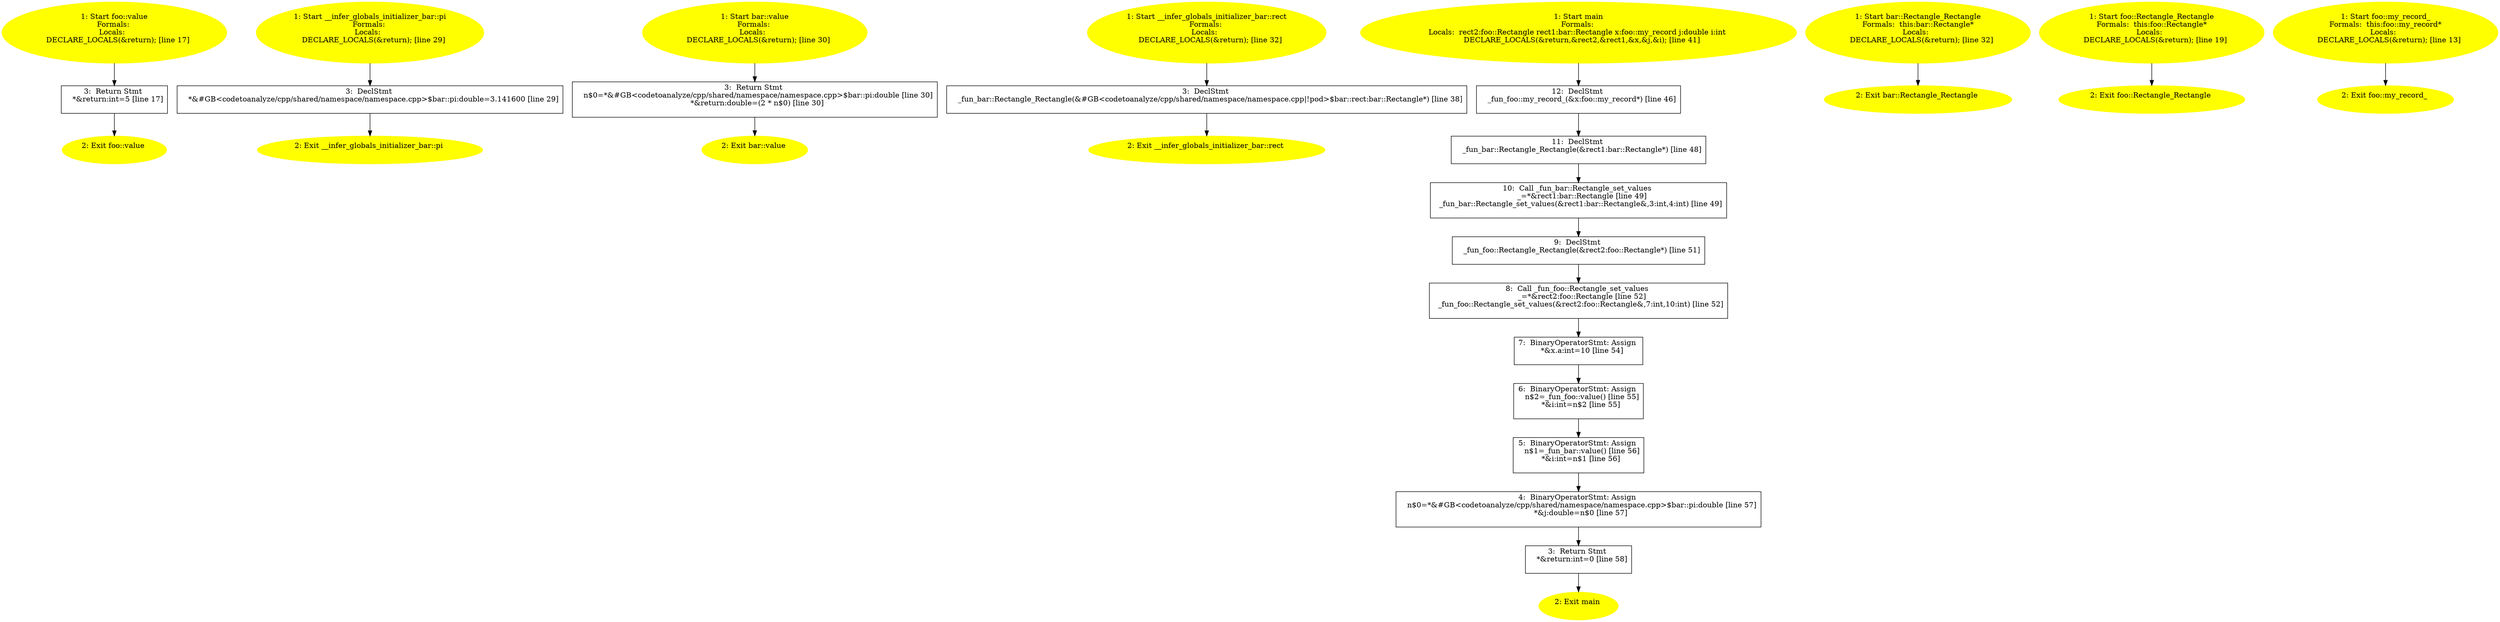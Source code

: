 /* @generated */
digraph iCFG {
"value#foo#_ZN3foo5valueEv.b87bee627b7f622b353300380ece49e8_1" [label="1: Start foo::value\nFormals: \nLocals:  \n   DECLARE_LOCALS(&return); [line 17]\n " color=yellow style=filled]
	

	 "value#foo#_ZN3foo5valueEv.b87bee627b7f622b353300380ece49e8_1" -> "value#foo#_ZN3foo5valueEv.b87bee627b7f622b353300380ece49e8_3" ;
"value#foo#_ZN3foo5valueEv.b87bee627b7f622b353300380ece49e8_2" [label="2: Exit foo::value \n  " color=yellow style=filled]
	

"value#foo#_ZN3foo5valueEv.b87bee627b7f622b353300380ece49e8_3" [label="3:  Return Stmt \n   *&return:int=5 [line 17]\n " shape="box"]
	

	 "value#foo#_ZN3foo5valueEv.b87bee627b7f622b353300380ece49e8_3" -> "value#foo#_ZN3foo5valueEv.b87bee627b7f622b353300380ece49e8_2" ;
"pi#__infer_globals_initializer_bar.1155d696836634e07d40a8f71831e209_1" [label="1: Start __infer_globals_initializer_bar::pi\nFormals: \nLocals:  \n   DECLARE_LOCALS(&return); [line 29]\n " color=yellow style=filled]
	

	 "pi#__infer_globals_initializer_bar.1155d696836634e07d40a8f71831e209_1" -> "pi#__infer_globals_initializer_bar.1155d696836634e07d40a8f71831e209_3" ;
"pi#__infer_globals_initializer_bar.1155d696836634e07d40a8f71831e209_2" [label="2: Exit __infer_globals_initializer_bar::pi \n  " color=yellow style=filled]
	

"pi#__infer_globals_initializer_bar.1155d696836634e07d40a8f71831e209_3" [label="3:  DeclStmt \n   *&#GB<codetoanalyze/cpp/shared/namespace/namespace.cpp>$bar::pi:double=3.141600 [line 29]\n " shape="box"]
	

	 "pi#__infer_globals_initializer_bar.1155d696836634e07d40a8f71831e209_3" -> "pi#__infer_globals_initializer_bar.1155d696836634e07d40a8f71831e209_2" ;
"value#bar#_ZN3bar5valueEv.c4f3702e0a2c665b92d9ddc705c63d00_1" [label="1: Start bar::value\nFormals: \nLocals:  \n   DECLARE_LOCALS(&return); [line 30]\n " color=yellow style=filled]
	

	 "value#bar#_ZN3bar5valueEv.c4f3702e0a2c665b92d9ddc705c63d00_1" -> "value#bar#_ZN3bar5valueEv.c4f3702e0a2c665b92d9ddc705c63d00_3" ;
"value#bar#_ZN3bar5valueEv.c4f3702e0a2c665b92d9ddc705c63d00_2" [label="2: Exit bar::value \n  " color=yellow style=filled]
	

"value#bar#_ZN3bar5valueEv.c4f3702e0a2c665b92d9ddc705c63d00_3" [label="3:  Return Stmt \n   n$0=*&#GB<codetoanalyze/cpp/shared/namespace/namespace.cpp>$bar::pi:double [line 30]\n  *&return:double=(2 * n$0) [line 30]\n " shape="box"]
	

	 "value#bar#_ZN3bar5valueEv.c4f3702e0a2c665b92d9ddc705c63d00_3" -> "value#bar#_ZN3bar5valueEv.c4f3702e0a2c665b92d9ddc705c63d00_2" ;
"rect#__infer_globals_initializer_bar.4a1fbff7dd04d46c33088cc2bed92914_1" [label="1: Start __infer_globals_initializer_bar::rect\nFormals: \nLocals:  \n   DECLARE_LOCALS(&return); [line 32]\n " color=yellow style=filled]
	

	 "rect#__infer_globals_initializer_bar.4a1fbff7dd04d46c33088cc2bed92914_1" -> "rect#__infer_globals_initializer_bar.4a1fbff7dd04d46c33088cc2bed92914_3" ;
"rect#__infer_globals_initializer_bar.4a1fbff7dd04d46c33088cc2bed92914_2" [label="2: Exit __infer_globals_initializer_bar::rect \n  " color=yellow style=filled]
	

"rect#__infer_globals_initializer_bar.4a1fbff7dd04d46c33088cc2bed92914_3" [label="3:  DeclStmt \n   _fun_bar::Rectangle_Rectangle(&#GB<codetoanalyze/cpp/shared/namespace/namespace.cpp|!pod>$bar::rect:bar::Rectangle*) [line 38]\n " shape="box"]
	

	 "rect#__infer_globals_initializer_bar.4a1fbff7dd04d46c33088cc2bed92914_3" -> "rect#__infer_globals_initializer_bar.4a1fbff7dd04d46c33088cc2bed92914_2" ;
"main.fad58de7366495db4650cfefac2fcd61_1" [label="1: Start main\nFormals: \nLocals:  rect2:foo::Rectangle rect1:bar::Rectangle x:foo::my_record j:double i:int \n   DECLARE_LOCALS(&return,&rect2,&rect1,&x,&j,&i); [line 41]\n " color=yellow style=filled]
	

	 "main.fad58de7366495db4650cfefac2fcd61_1" -> "main.fad58de7366495db4650cfefac2fcd61_12" ;
"main.fad58de7366495db4650cfefac2fcd61_2" [label="2: Exit main \n  " color=yellow style=filled]
	

"main.fad58de7366495db4650cfefac2fcd61_3" [label="3:  Return Stmt \n   *&return:int=0 [line 58]\n " shape="box"]
	

	 "main.fad58de7366495db4650cfefac2fcd61_3" -> "main.fad58de7366495db4650cfefac2fcd61_2" ;
"main.fad58de7366495db4650cfefac2fcd61_4" [label="4:  BinaryOperatorStmt: Assign \n   n$0=*&#GB<codetoanalyze/cpp/shared/namespace/namespace.cpp>$bar::pi:double [line 57]\n  *&j:double=n$0 [line 57]\n " shape="box"]
	

	 "main.fad58de7366495db4650cfefac2fcd61_4" -> "main.fad58de7366495db4650cfefac2fcd61_3" ;
"main.fad58de7366495db4650cfefac2fcd61_5" [label="5:  BinaryOperatorStmt: Assign \n   n$1=_fun_bar::value() [line 56]\n  *&i:int=n$1 [line 56]\n " shape="box"]
	

	 "main.fad58de7366495db4650cfefac2fcd61_5" -> "main.fad58de7366495db4650cfefac2fcd61_4" ;
"main.fad58de7366495db4650cfefac2fcd61_6" [label="6:  BinaryOperatorStmt: Assign \n   n$2=_fun_foo::value() [line 55]\n  *&i:int=n$2 [line 55]\n " shape="box"]
	

	 "main.fad58de7366495db4650cfefac2fcd61_6" -> "main.fad58de7366495db4650cfefac2fcd61_5" ;
"main.fad58de7366495db4650cfefac2fcd61_7" [label="7:  BinaryOperatorStmt: Assign \n   *&x.a:int=10 [line 54]\n " shape="box"]
	

	 "main.fad58de7366495db4650cfefac2fcd61_7" -> "main.fad58de7366495db4650cfefac2fcd61_6" ;
"main.fad58de7366495db4650cfefac2fcd61_8" [label="8:  Call _fun_foo::Rectangle_set_values \n   _=*&rect2:foo::Rectangle [line 52]\n  _fun_foo::Rectangle_set_values(&rect2:foo::Rectangle&,7:int,10:int) [line 52]\n " shape="box"]
	

	 "main.fad58de7366495db4650cfefac2fcd61_8" -> "main.fad58de7366495db4650cfefac2fcd61_7" ;
"main.fad58de7366495db4650cfefac2fcd61_9" [label="9:  DeclStmt \n   _fun_foo::Rectangle_Rectangle(&rect2:foo::Rectangle*) [line 51]\n " shape="box"]
	

	 "main.fad58de7366495db4650cfefac2fcd61_9" -> "main.fad58de7366495db4650cfefac2fcd61_8" ;
"main.fad58de7366495db4650cfefac2fcd61_10" [label="10:  Call _fun_bar::Rectangle_set_values \n   _=*&rect1:bar::Rectangle [line 49]\n  _fun_bar::Rectangle_set_values(&rect1:bar::Rectangle&,3:int,4:int) [line 49]\n " shape="box"]
	

	 "main.fad58de7366495db4650cfefac2fcd61_10" -> "main.fad58de7366495db4650cfefac2fcd61_9" ;
"main.fad58de7366495db4650cfefac2fcd61_11" [label="11:  DeclStmt \n   _fun_bar::Rectangle_Rectangle(&rect1:bar::Rectangle*) [line 48]\n " shape="box"]
	

	 "main.fad58de7366495db4650cfefac2fcd61_11" -> "main.fad58de7366495db4650cfefac2fcd61_10" ;
"main.fad58de7366495db4650cfefac2fcd61_12" [label="12:  DeclStmt \n   _fun_foo::my_record_(&x:foo::my_record*) [line 46]\n " shape="box"]
	

	 "main.fad58de7366495db4650cfefac2fcd61_12" -> "main.fad58de7366495db4650cfefac2fcd61_11" ;
"Rectangle#Rectangle#bar#{_ZN3bar9RectangleC1Ev}.d067943fb9408a31a20434192e05638e_1" [label="1: Start bar::Rectangle_Rectangle\nFormals:  this:bar::Rectangle*\nLocals:  \n   DECLARE_LOCALS(&return); [line 32]\n " color=yellow style=filled]
	

	 "Rectangle#Rectangle#bar#{_ZN3bar9RectangleC1Ev}.d067943fb9408a31a20434192e05638e_1" -> "Rectangle#Rectangle#bar#{_ZN3bar9RectangleC1Ev}.d067943fb9408a31a20434192e05638e_2" ;
"Rectangle#Rectangle#bar#{_ZN3bar9RectangleC1Ev}.d067943fb9408a31a20434192e05638e_2" [label="2: Exit bar::Rectangle_Rectangle \n  " color=yellow style=filled]
	

"Rectangle#Rectangle#foo#{_ZN3foo9RectangleC1Ev}.49b47b0ed90254b00a75b3178a9f2828_1" [label="1: Start foo::Rectangle_Rectangle\nFormals:  this:foo::Rectangle*\nLocals:  \n   DECLARE_LOCALS(&return); [line 19]\n " color=yellow style=filled]
	

	 "Rectangle#Rectangle#foo#{_ZN3foo9RectangleC1Ev}.49b47b0ed90254b00a75b3178a9f2828_1" -> "Rectangle#Rectangle#foo#{_ZN3foo9RectangleC1Ev}.49b47b0ed90254b00a75b3178a9f2828_2" ;
"Rectangle#Rectangle#foo#{_ZN3foo9RectangleC1Ev}.49b47b0ed90254b00a75b3178a9f2828_2" [label="2: Exit foo::Rectangle_Rectangle \n  " color=yellow style=filled]
	

"#my_record#foo#{_ZN3foo9my_recordC1Ev}.e0b8a3b0537ba2de477f6c176aa5b54c_1" [label="1: Start foo::my_record_\nFormals:  this:foo::my_record*\nLocals:  \n   DECLARE_LOCALS(&return); [line 13]\n " color=yellow style=filled]
	

	 "#my_record#foo#{_ZN3foo9my_recordC1Ev}.e0b8a3b0537ba2de477f6c176aa5b54c_1" -> "#my_record#foo#{_ZN3foo9my_recordC1Ev}.e0b8a3b0537ba2de477f6c176aa5b54c_2" ;
"#my_record#foo#{_ZN3foo9my_recordC1Ev}.e0b8a3b0537ba2de477f6c176aa5b54c_2" [label="2: Exit foo::my_record_ \n  " color=yellow style=filled]
	

}
